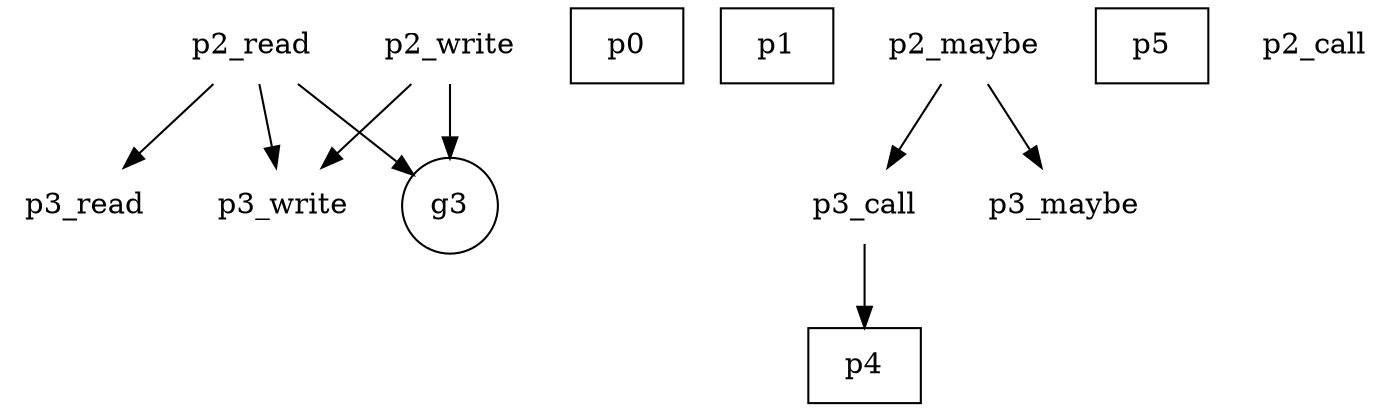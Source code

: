 digraph G {
   overlap=false;
   splies=true;
   sep=1;
   node [shape=none];

   g3 [shape=circle];
   p0 [shape=box];
   p1 [shape=box];
   p4 [shape=box];
   p5 [shape=box];

   p2_read;
   p2_write;
   p2_call;
   p2_maybe;

   p3_read;
   p3_write;
   p3_call;
   p3_maybe;

   // P2

   p2_read  -> g3;
   p2_write -> g3;
   // local maybe p2 to p3
   p2_read  -> p3_read;
   p2_read  -> p3_write;
   p2_write -> p3_write;
   p2_maybe -> p3_call;
   p2_maybe -> p3_maybe;

   // P3

   // remote call p3 to p4
   p3_call -> p4;

}
